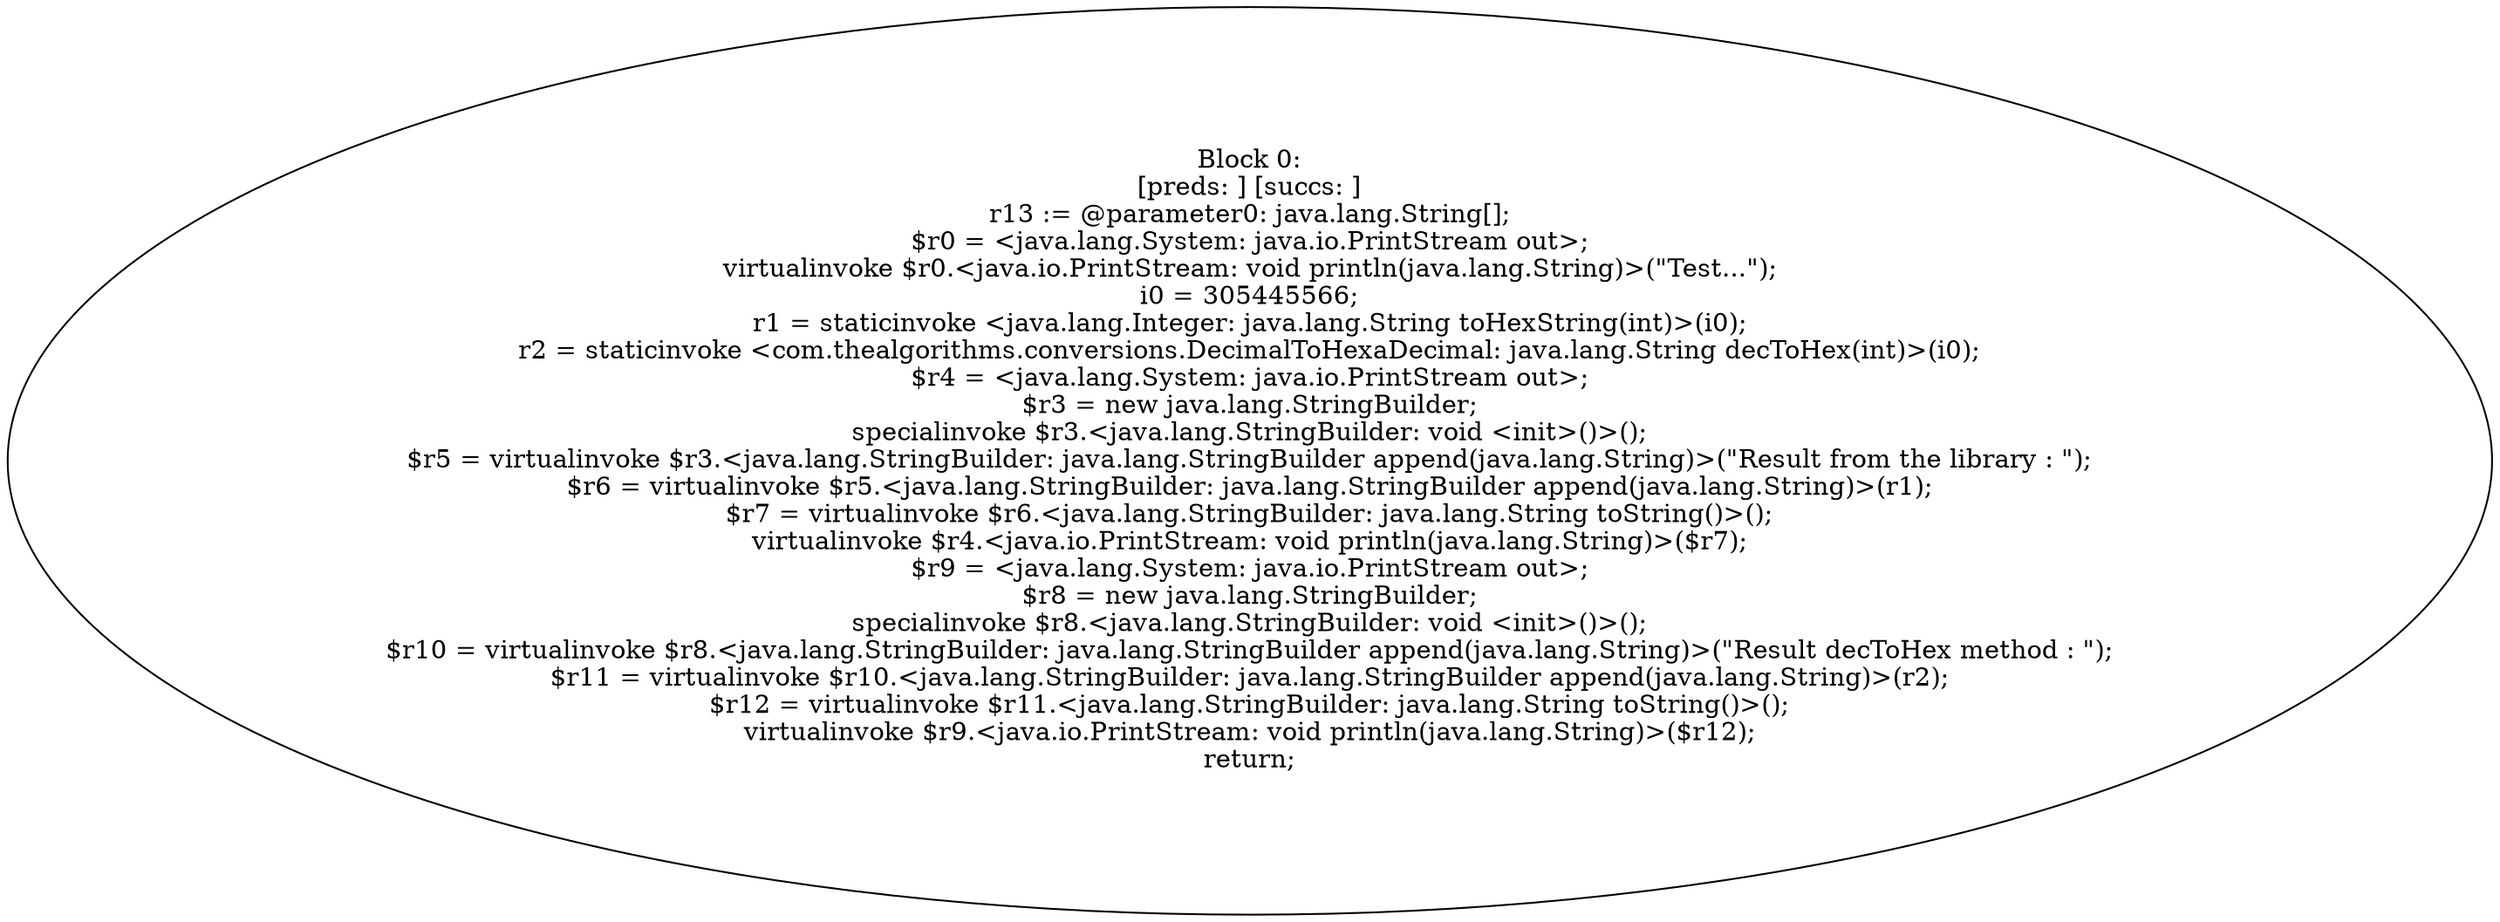digraph "unitGraph" {
    "Block 0:
[preds: ] [succs: ]
r13 := @parameter0: java.lang.String[];
$r0 = <java.lang.System: java.io.PrintStream out>;
virtualinvoke $r0.<java.io.PrintStream: void println(java.lang.String)>(\"Test...\");
i0 = 305445566;
r1 = staticinvoke <java.lang.Integer: java.lang.String toHexString(int)>(i0);
r2 = staticinvoke <com.thealgorithms.conversions.DecimalToHexaDecimal: java.lang.String decToHex(int)>(i0);
$r4 = <java.lang.System: java.io.PrintStream out>;
$r3 = new java.lang.StringBuilder;
specialinvoke $r3.<java.lang.StringBuilder: void <init>()>();
$r5 = virtualinvoke $r3.<java.lang.StringBuilder: java.lang.StringBuilder append(java.lang.String)>(\"Result from the library : \");
$r6 = virtualinvoke $r5.<java.lang.StringBuilder: java.lang.StringBuilder append(java.lang.String)>(r1);
$r7 = virtualinvoke $r6.<java.lang.StringBuilder: java.lang.String toString()>();
virtualinvoke $r4.<java.io.PrintStream: void println(java.lang.String)>($r7);
$r9 = <java.lang.System: java.io.PrintStream out>;
$r8 = new java.lang.StringBuilder;
specialinvoke $r8.<java.lang.StringBuilder: void <init>()>();
$r10 = virtualinvoke $r8.<java.lang.StringBuilder: java.lang.StringBuilder append(java.lang.String)>(\"Result decToHex method : \");
$r11 = virtualinvoke $r10.<java.lang.StringBuilder: java.lang.StringBuilder append(java.lang.String)>(r2);
$r12 = virtualinvoke $r11.<java.lang.StringBuilder: java.lang.String toString()>();
virtualinvoke $r9.<java.io.PrintStream: void println(java.lang.String)>($r12);
return;
"
}
